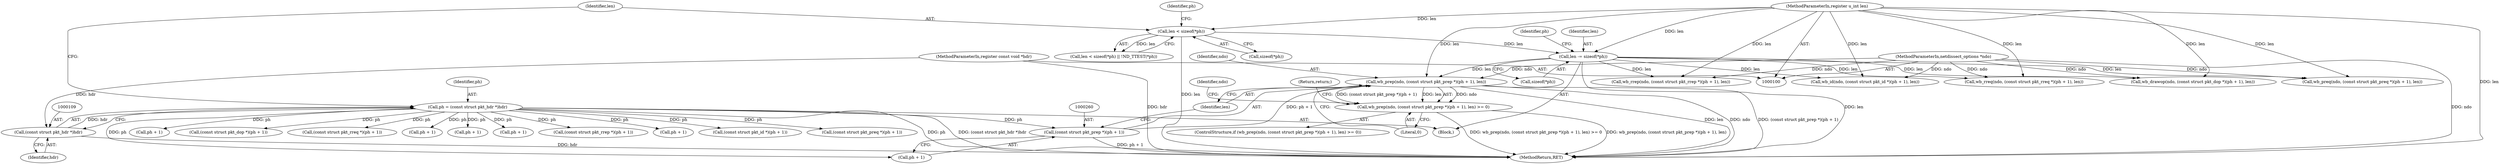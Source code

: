 digraph "0_tcpdump_cc356512f512e7fa423b3674db4bb31dbe40ffec_0@pointer" {
"1000257" [label="(Call,wb_prep(ndo, (const struct pkt_prep *)(ph + 1), len))"];
"1000101" [label="(MethodParameterIn,netdissect_options *ndo)"];
"1000259" [label="(Call,(const struct pkt_prep *)(ph + 1))"];
"1000106" [label="(Call,ph = (const struct pkt_hdr *)hdr)"];
"1000108" [label="(Call,(const struct pkt_hdr *)hdr)"];
"1000102" [label="(MethodParameterIn,register const void *hdr)"];
"1000130" [label="(Call,len -= sizeof(*ph))"];
"1000113" [label="(Call,len < sizeof(*ph))"];
"1000103" [label="(MethodParameterIn,register u_int len)"];
"1000256" [label="(Call,wb_prep(ndo, (const struct pkt_prep *)(ph + 1), len) >= 0)"];
"1000197" [label="(Call,wb_rrep(ndo, (const struct pkt_rrep *)(ph + 1), len))"];
"1000161" [label="(Call,ph + 1)"];
"1000257" [label="(Call,wb_prep(ndo, (const struct pkt_prep *)(ph + 1), len))"];
"1000159" [label="(Call,(const struct pkt_id *)(ph + 1))"];
"1000239" [label="(Call,(const struct pkt_preq *)(ph + 1))"];
"1000284" [label="(MethodReturn,RET)"];
"1000217" [label="(Call,wb_drawop(ndo, (const struct pkt_dop *)(ph + 1), len))"];
"1000104" [label="(Block,)"];
"1000258" [label="(Identifier,ndo)"];
"1000137" [label="(Identifier,ph)"];
"1000201" [label="(Call,ph + 1)"];
"1000219" [label="(Call,(const struct pkt_dop *)(ph + 1))"];
"1000255" [label="(ControlStructure,if (wb_prep(ndo, (const struct pkt_prep *)(ph + 1), len) >= 0))"];
"1000157" [label="(Call,wb_id(ndo, (const struct pkt_id *)(ph + 1), len))"];
"1000177" [label="(Call,wb_rreq(ndo, (const struct pkt_rreq *)(ph + 1), len))"];
"1000179" [label="(Call,(const struct pkt_rreq *)(ph + 1))"];
"1000269" [label="(Identifier,ndo)"];
"1000114" [label="(Identifier,len)"];
"1000112" [label="(Call,len < sizeof(*ph) || !ND_TTEST(*ph))"];
"1000265" [label="(Literal,0)"];
"1000261" [label="(Call,ph + 1)"];
"1000106" [label="(Call,ph = (const struct pkt_hdr *)hdr)"];
"1000181" [label="(Call,ph + 1)"];
"1000241" [label="(Call,ph + 1)"];
"1000221" [label="(Call,ph + 1)"];
"1000103" [label="(MethodParameterIn,register u_int len)"];
"1000110" [label="(Identifier,hdr)"];
"1000199" [label="(Call,(const struct pkt_rrep *)(ph + 1))"];
"1000113" [label="(Call,len < sizeof(*ph))"];
"1000259" [label="(Call,(const struct pkt_prep *)(ph + 1))"];
"1000256" [label="(Call,wb_prep(ndo, (const struct pkt_prep *)(ph + 1), len) >= 0)"];
"1000264" [label="(Identifier,len)"];
"1000130" [label="(Call,len -= sizeof(*ph))"];
"1000108" [label="(Call,(const struct pkt_hdr *)hdr)"];
"1000237" [label="(Call,wb_preq(ndo, (const struct pkt_preq *)(ph + 1), len))"];
"1000121" [label="(Identifier,ph)"];
"1000115" [label="(Call,sizeof(*ph))"];
"1000132" [label="(Call,sizeof(*ph))"];
"1000266" [label="(Return,return;)"];
"1000102" [label="(MethodParameterIn,register const void *hdr)"];
"1000101" [label="(MethodParameterIn,netdissect_options *ndo)"];
"1000107" [label="(Identifier,ph)"];
"1000131" [label="(Identifier,len)"];
"1000257" -> "1000256"  [label="AST: "];
"1000257" -> "1000264"  [label="CFG: "];
"1000258" -> "1000257"  [label="AST: "];
"1000259" -> "1000257"  [label="AST: "];
"1000264" -> "1000257"  [label="AST: "];
"1000265" -> "1000257"  [label="CFG: "];
"1000257" -> "1000284"  [label="DDG: (const struct pkt_prep *)(ph + 1)"];
"1000257" -> "1000284"  [label="DDG: len"];
"1000257" -> "1000284"  [label="DDG: ndo"];
"1000257" -> "1000256"  [label="DDG: ndo"];
"1000257" -> "1000256"  [label="DDG: (const struct pkt_prep *)(ph + 1)"];
"1000257" -> "1000256"  [label="DDG: len"];
"1000101" -> "1000257"  [label="DDG: ndo"];
"1000259" -> "1000257"  [label="DDG: ph + 1"];
"1000130" -> "1000257"  [label="DDG: len"];
"1000103" -> "1000257"  [label="DDG: len"];
"1000101" -> "1000100"  [label="AST: "];
"1000101" -> "1000284"  [label="DDG: ndo"];
"1000101" -> "1000157"  [label="DDG: ndo"];
"1000101" -> "1000177"  [label="DDG: ndo"];
"1000101" -> "1000197"  [label="DDG: ndo"];
"1000101" -> "1000217"  [label="DDG: ndo"];
"1000101" -> "1000237"  [label="DDG: ndo"];
"1000259" -> "1000261"  [label="CFG: "];
"1000260" -> "1000259"  [label="AST: "];
"1000261" -> "1000259"  [label="AST: "];
"1000264" -> "1000259"  [label="CFG: "];
"1000259" -> "1000284"  [label="DDG: ph + 1"];
"1000106" -> "1000259"  [label="DDG: ph"];
"1000106" -> "1000104"  [label="AST: "];
"1000106" -> "1000108"  [label="CFG: "];
"1000107" -> "1000106"  [label="AST: "];
"1000108" -> "1000106"  [label="AST: "];
"1000114" -> "1000106"  [label="CFG: "];
"1000106" -> "1000284"  [label="DDG: (const struct pkt_hdr *)hdr"];
"1000106" -> "1000284"  [label="DDG: ph"];
"1000108" -> "1000106"  [label="DDG: hdr"];
"1000106" -> "1000159"  [label="DDG: ph"];
"1000106" -> "1000161"  [label="DDG: ph"];
"1000106" -> "1000179"  [label="DDG: ph"];
"1000106" -> "1000181"  [label="DDG: ph"];
"1000106" -> "1000199"  [label="DDG: ph"];
"1000106" -> "1000201"  [label="DDG: ph"];
"1000106" -> "1000219"  [label="DDG: ph"];
"1000106" -> "1000221"  [label="DDG: ph"];
"1000106" -> "1000239"  [label="DDG: ph"];
"1000106" -> "1000241"  [label="DDG: ph"];
"1000106" -> "1000261"  [label="DDG: ph"];
"1000108" -> "1000110"  [label="CFG: "];
"1000109" -> "1000108"  [label="AST: "];
"1000110" -> "1000108"  [label="AST: "];
"1000108" -> "1000284"  [label="DDG: hdr"];
"1000102" -> "1000108"  [label="DDG: hdr"];
"1000102" -> "1000100"  [label="AST: "];
"1000102" -> "1000284"  [label="DDG: hdr"];
"1000130" -> "1000104"  [label="AST: "];
"1000130" -> "1000132"  [label="CFG: "];
"1000131" -> "1000130"  [label="AST: "];
"1000132" -> "1000130"  [label="AST: "];
"1000137" -> "1000130"  [label="CFG: "];
"1000130" -> "1000284"  [label="DDG: len"];
"1000113" -> "1000130"  [label="DDG: len"];
"1000103" -> "1000130"  [label="DDG: len"];
"1000130" -> "1000157"  [label="DDG: len"];
"1000130" -> "1000177"  [label="DDG: len"];
"1000130" -> "1000197"  [label="DDG: len"];
"1000130" -> "1000217"  [label="DDG: len"];
"1000130" -> "1000237"  [label="DDG: len"];
"1000113" -> "1000112"  [label="AST: "];
"1000113" -> "1000115"  [label="CFG: "];
"1000114" -> "1000113"  [label="AST: "];
"1000115" -> "1000113"  [label="AST: "];
"1000121" -> "1000113"  [label="CFG: "];
"1000112" -> "1000113"  [label="CFG: "];
"1000113" -> "1000284"  [label="DDG: len"];
"1000113" -> "1000112"  [label="DDG: len"];
"1000103" -> "1000113"  [label="DDG: len"];
"1000103" -> "1000100"  [label="AST: "];
"1000103" -> "1000284"  [label="DDG: len"];
"1000103" -> "1000157"  [label="DDG: len"];
"1000103" -> "1000177"  [label="DDG: len"];
"1000103" -> "1000197"  [label="DDG: len"];
"1000103" -> "1000217"  [label="DDG: len"];
"1000103" -> "1000237"  [label="DDG: len"];
"1000256" -> "1000255"  [label="AST: "];
"1000256" -> "1000265"  [label="CFG: "];
"1000265" -> "1000256"  [label="AST: "];
"1000266" -> "1000256"  [label="CFG: "];
"1000269" -> "1000256"  [label="CFG: "];
"1000256" -> "1000284"  [label="DDG: wb_prep(ndo, (const struct pkt_prep *)(ph + 1), len)"];
"1000256" -> "1000284"  [label="DDG: wb_prep(ndo, (const struct pkt_prep *)(ph + 1), len) >= 0"];
}
